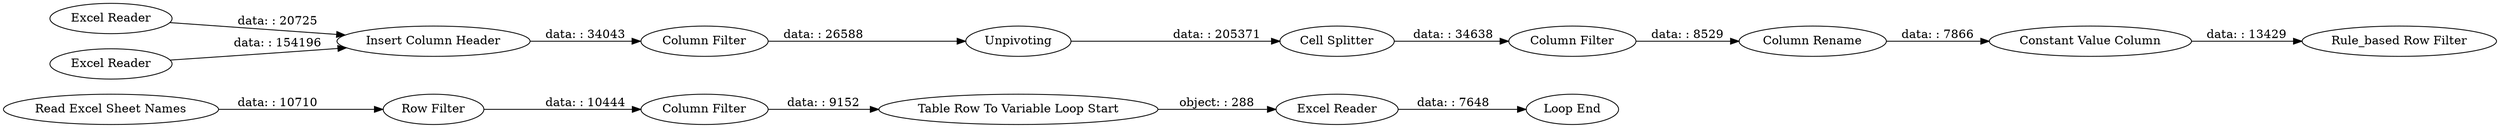 digraph {
	"-6097512188612976630_27" [label="Table Row To Variable Loop Start"]
	"-6097512188612976630_25" [label="Row Filter"]
	"-6097512188612976630_29" [label="Excel Reader"]
	"-6097512188612976630_23" [label="Rule_based Row Filter"]
	"-6097512188612976630_17" [label="Column Filter"]
	"-6097512188612976630_19" [label="Cell Splitter"]
	"-6097512188612976630_22" [label="Constant Value Column"]
	"-6097512188612976630_16" [label="Insert Column Header"]
	"-6097512188612976630_20" [label="Column Filter"]
	"-6097512188612976630_24" [label="Read Excel Sheet Names"]
	"-6097512188612976630_15" [label="Excel Reader"]
	"-6097512188612976630_21" [label="Column Rename"]
	"-6097512188612976630_14" [label="Excel Reader"]
	"-6097512188612976630_18" [label=Unpivoting]
	"-6097512188612976630_26" [label="Column Filter"]
	"-6097512188612976630_28" [label="Loop End"]
	"-6097512188612976630_29" -> "-6097512188612976630_28" [label="data: : 7648"]
	"-6097512188612976630_25" -> "-6097512188612976630_26" [label="data: : 10444"]
	"-6097512188612976630_14" -> "-6097512188612976630_16" [label="data: : 154196"]
	"-6097512188612976630_27" -> "-6097512188612976630_29" [label="object: : 288"]
	"-6097512188612976630_15" -> "-6097512188612976630_16" [label="data: : 20725"]
	"-6097512188612976630_18" -> "-6097512188612976630_19" [label="data: : 205371"]
	"-6097512188612976630_16" -> "-6097512188612976630_17" [label="data: : 34043"]
	"-6097512188612976630_17" -> "-6097512188612976630_18" [label="data: : 26588"]
	"-6097512188612976630_20" -> "-6097512188612976630_21" [label="data: : 8529"]
	"-6097512188612976630_26" -> "-6097512188612976630_27" [label="data: : 9152"]
	"-6097512188612976630_19" -> "-6097512188612976630_20" [label="data: : 34638"]
	"-6097512188612976630_21" -> "-6097512188612976630_22" [label="data: : 7866"]
	"-6097512188612976630_22" -> "-6097512188612976630_23" [label="data: : 13429"]
	"-6097512188612976630_24" -> "-6097512188612976630_25" [label="data: : 10710"]
	rankdir=LR
}
